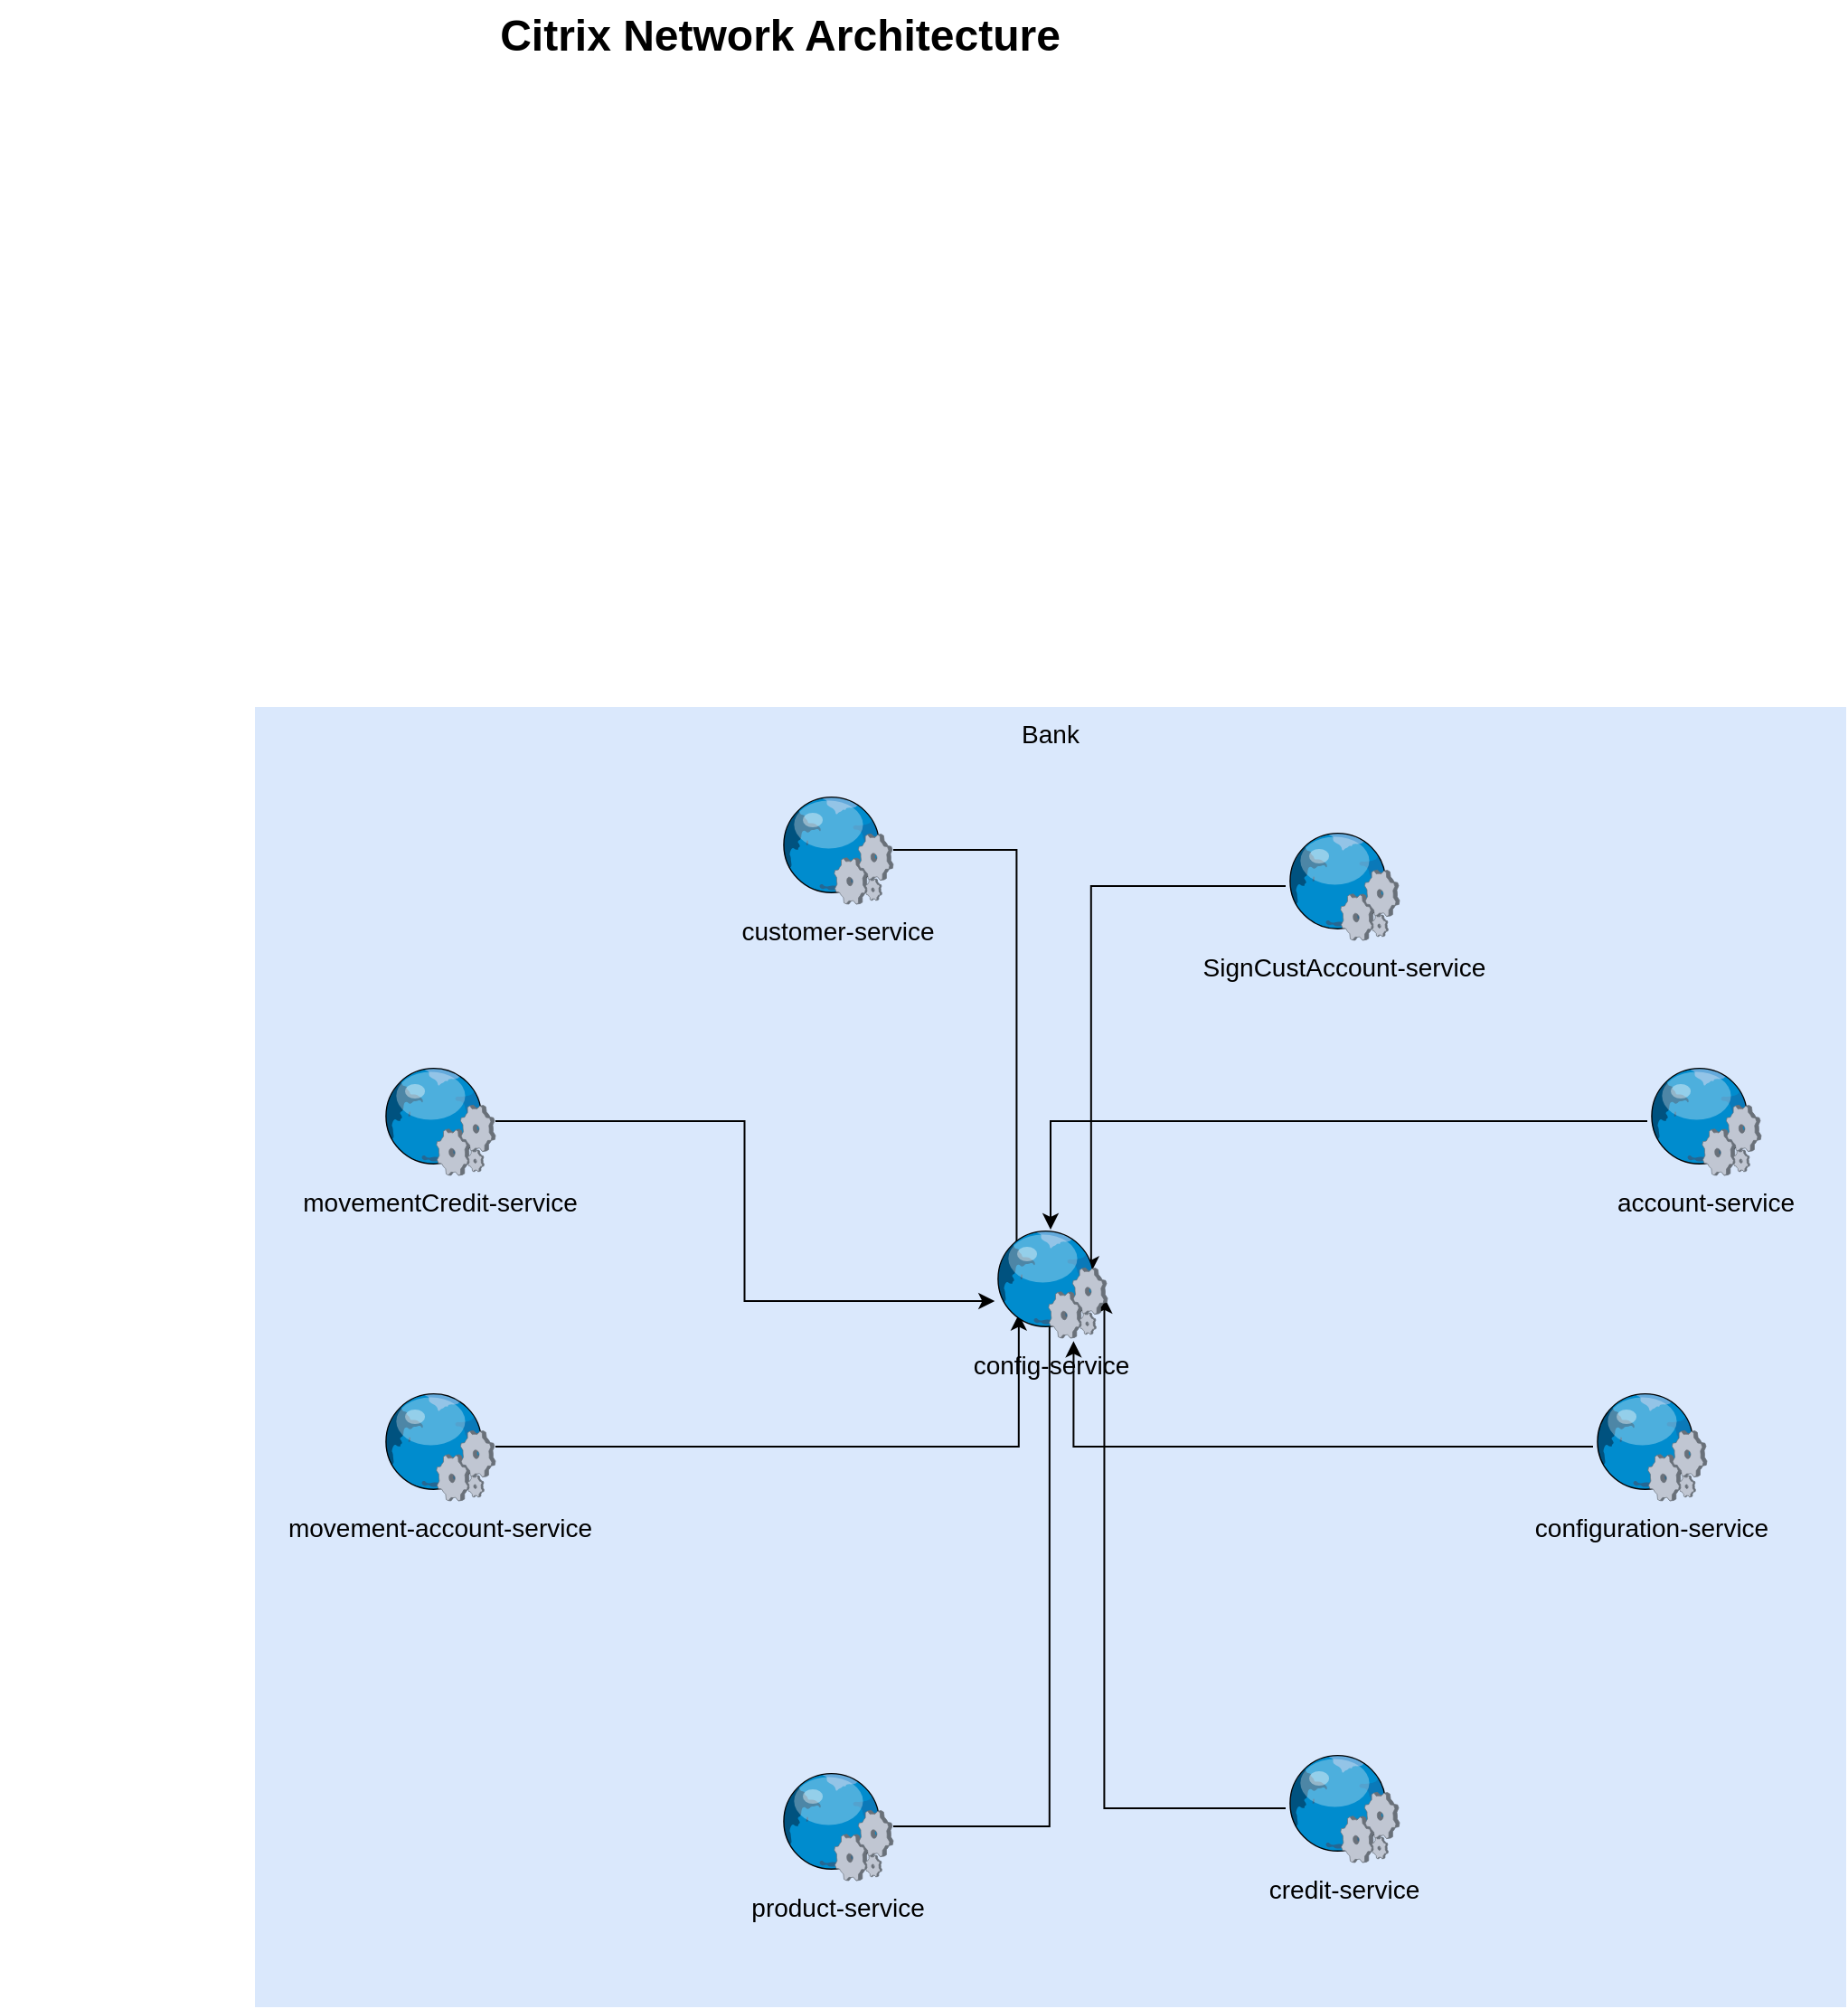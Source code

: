 <mxfile version="17.4.4" type="github">
  <diagram name="Page-1" id="e3a06f82-3646-2815-327d-82caf3d4e204">
    <mxGraphModel dx="1280" dy="725" grid="1" gridSize="10" guides="1" tooltips="1" connect="1" arrows="1" fold="1" page="1" pageScale="1.5" pageWidth="1169" pageHeight="826" background="none" math="0" shadow="0">
      <root>
        <mxCell id="0" style=";html=1;" />
        <mxCell id="1" style=";html=1;" parent="0" />
        <mxCell id="6a7d8f32e03d9370-58" value="Bank" style="whiteSpace=wrap;html=1;fillColor=#dae8fc;fontSize=14;strokeColor=none;verticalAlign=top;" parent="1" vertex="1">
          <mxGeometry x="640" y="421" width="880" height="719" as="geometry" />
        </mxCell>
        <mxCell id="oL2bmwSzXXmvYR2maAVO-16" style="edgeStyle=orthogonalEdgeStyle;rounded=0;orthogonalLoop=1;jettySize=auto;html=1;" edge="1" parent="1" source="6a7d8f32e03d9370-30" target="oL2bmwSzXXmvYR2maAVO-1">
          <mxGeometry relative="1" as="geometry" />
        </mxCell>
        <mxCell id="6a7d8f32e03d9370-30" value="account-service" style="verticalLabelPosition=bottom;aspect=fixed;html=1;verticalAlign=top;strokeColor=none;shape=mxgraph.citrix.web_service;fillColor=#66B2FF;gradientColor=#0066CC;fontSize=14;" parent="1" vertex="1">
          <mxGeometry x="1410" y="620" width="63" height="60" as="geometry" />
        </mxCell>
        <mxCell id="6a7d8f32e03d9370-62" value="Citrix Network Architecture" style="text;strokeColor=none;fillColor=none;html=1;fontSize=24;fontStyle=1;verticalAlign=middle;align=center;" parent="1" vertex="1">
          <mxGeometry x="499" y="30" width="861" height="40" as="geometry" />
        </mxCell>
        <mxCell id="oL2bmwSzXXmvYR2maAVO-19" style="edgeStyle=orthogonalEdgeStyle;rounded=0;orthogonalLoop=1;jettySize=auto;html=1;entryX=0.702;entryY=1.028;entryDx=0;entryDy=0;entryPerimeter=0;" edge="1" parent="1" source="oL2bmwSzXXmvYR2maAVO-2" target="oL2bmwSzXXmvYR2maAVO-1">
          <mxGeometry relative="1" as="geometry" />
        </mxCell>
        <mxCell id="oL2bmwSzXXmvYR2maAVO-2" value="configuration-service" style="verticalLabelPosition=bottom;aspect=fixed;html=1;verticalAlign=top;strokeColor=none;shape=mxgraph.citrix.web_service;fillColor=#66B2FF;gradientColor=#0066CC;fontSize=14;" vertex="1" parent="1">
          <mxGeometry x="1380" y="800" width="63" height="60" as="geometry" />
        </mxCell>
        <mxCell id="oL2bmwSzXXmvYR2maAVO-20" style="edgeStyle=orthogonalEdgeStyle;rounded=0;orthogonalLoop=1;jettySize=auto;html=1;entryX=0.972;entryY=0.624;entryDx=0;entryDy=0;entryPerimeter=0;" edge="1" parent="1" source="oL2bmwSzXXmvYR2maAVO-3" target="oL2bmwSzXXmvYR2maAVO-1">
          <mxGeometry relative="1" as="geometry" />
        </mxCell>
        <mxCell id="oL2bmwSzXXmvYR2maAVO-3" value="credit-service" style="verticalLabelPosition=bottom;aspect=fixed;html=1;verticalAlign=top;strokeColor=none;shape=mxgraph.citrix.web_service;fillColor=#66B2FF;gradientColor=#0066CC;fontSize=14;" vertex="1" parent="1">
          <mxGeometry x="1210" y="1000" width="63" height="60" as="geometry" />
        </mxCell>
        <mxCell id="oL2bmwSzXXmvYR2maAVO-17" style="edgeStyle=orthogonalEdgeStyle;rounded=0;orthogonalLoop=1;jettySize=auto;html=1;entryX=0.202;entryY=0.356;entryDx=0;entryDy=0;entryPerimeter=0;" edge="1" parent="1" source="oL2bmwSzXXmvYR2maAVO-4" target="oL2bmwSzXXmvYR2maAVO-1">
          <mxGeometry relative="1" as="geometry" />
        </mxCell>
        <mxCell id="oL2bmwSzXXmvYR2maAVO-4" value="customer-service" style="verticalLabelPosition=bottom;aspect=fixed;html=1;verticalAlign=top;strokeColor=none;shape=mxgraph.citrix.web_service;fillColor=#66B2FF;gradientColor=#0066CC;fontSize=14;" vertex="1" parent="1">
          <mxGeometry x="930" y="470" width="63" height="60" as="geometry" />
        </mxCell>
        <mxCell id="oL2bmwSzXXmvYR2maAVO-12" style="edgeStyle=orthogonalEdgeStyle;rounded=0;orthogonalLoop=1;jettySize=auto;html=1;entryX=0.221;entryY=0.78;entryDx=0;entryDy=0;entryPerimeter=0;" edge="1" parent="1" source="oL2bmwSzXXmvYR2maAVO-5" target="oL2bmwSzXXmvYR2maAVO-1">
          <mxGeometry relative="1" as="geometry" />
        </mxCell>
        <mxCell id="oL2bmwSzXXmvYR2maAVO-5" value="movement-account-service" style="verticalLabelPosition=bottom;aspect=fixed;html=1;verticalAlign=top;strokeColor=none;shape=mxgraph.citrix.web_service;fillColor=#66B2FF;gradientColor=#0066CC;fontSize=14;" vertex="1" parent="1">
          <mxGeometry x="710" y="800" width="63" height="60" as="geometry" />
        </mxCell>
        <mxCell id="oL2bmwSzXXmvYR2maAVO-21" style="edgeStyle=orthogonalEdgeStyle;rounded=0;orthogonalLoop=1;jettySize=auto;html=1;entryX=0.491;entryY=0.503;entryDx=0;entryDy=0;entryPerimeter=0;" edge="1" parent="1" source="oL2bmwSzXXmvYR2maAVO-6" target="oL2bmwSzXXmvYR2maAVO-1">
          <mxGeometry relative="1" as="geometry" />
        </mxCell>
        <mxCell id="oL2bmwSzXXmvYR2maAVO-6" value="product-service" style="verticalLabelPosition=bottom;aspect=fixed;html=1;verticalAlign=top;strokeColor=none;shape=mxgraph.citrix.web_service;fillColor=#66B2FF;gradientColor=#0066CC;fontSize=14;" vertex="1" parent="1">
          <mxGeometry x="930" y="1010" width="63" height="60" as="geometry" />
        </mxCell>
        <mxCell id="oL2bmwSzXXmvYR2maAVO-13" style="edgeStyle=orthogonalEdgeStyle;rounded=0;orthogonalLoop=1;jettySize=auto;html=1;entryX=0.01;entryY=0.659;entryDx=0;entryDy=0;entryPerimeter=0;" edge="1" parent="1" source="oL2bmwSzXXmvYR2maAVO-7" target="oL2bmwSzXXmvYR2maAVO-1">
          <mxGeometry relative="1" as="geometry" />
        </mxCell>
        <mxCell id="oL2bmwSzXXmvYR2maAVO-7" value="movementCredit-service" style="verticalLabelPosition=bottom;aspect=fixed;html=1;verticalAlign=top;strokeColor=none;shape=mxgraph.citrix.web_service;fillColor=#66B2FF;gradientColor=#0066CC;fontSize=14;" vertex="1" parent="1">
          <mxGeometry x="710" y="620" width="63" height="60" as="geometry" />
        </mxCell>
        <mxCell id="oL2bmwSzXXmvYR2maAVO-15" style="edgeStyle=orthogonalEdgeStyle;rounded=0;orthogonalLoop=1;jettySize=auto;html=1;entryX=0.856;entryY=0.396;entryDx=0;entryDy=0;entryPerimeter=0;" edge="1" parent="1" source="oL2bmwSzXXmvYR2maAVO-11" target="oL2bmwSzXXmvYR2maAVO-1">
          <mxGeometry relative="1" as="geometry" />
        </mxCell>
        <mxCell id="oL2bmwSzXXmvYR2maAVO-11" value="SignCustAccount-service" style="verticalLabelPosition=bottom;aspect=fixed;html=1;verticalAlign=top;strokeColor=none;shape=mxgraph.citrix.web_service;fillColor=#66B2FF;gradientColor=#0066CC;fontSize=14;" vertex="1" parent="1">
          <mxGeometry x="1210" y="490" width="63" height="60" as="geometry" />
        </mxCell>
        <mxCell id="oL2bmwSzXXmvYR2maAVO-1" value="config-service" style="verticalLabelPosition=bottom;aspect=fixed;html=1;verticalAlign=top;strokeColor=none;shape=mxgraph.citrix.web_service;fillColor=#66B2FF;gradientColor=#0066CC;fontSize=14;" vertex="1" parent="1">
          <mxGeometry x="1048.5" y="710" width="63" height="60" as="geometry" />
        </mxCell>
      </root>
    </mxGraphModel>
  </diagram>
</mxfile>
